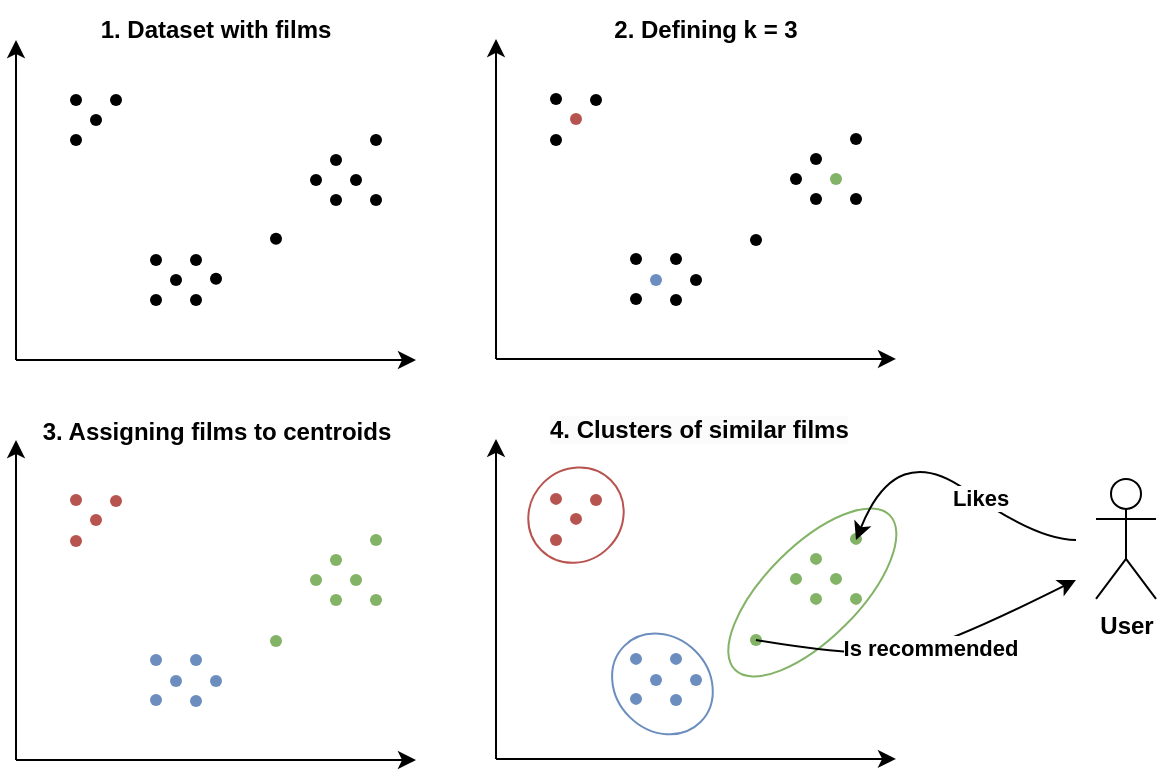 <mxfile scale="1" border="0" version="24.8.6">
  <diagram name="Página-1" id="wPoTjop9F4gzZ_P1RDRB">
    <mxGraphModel dx="2220" dy="801" grid="1" gridSize="10" guides="1" tooltips="1" connect="1" arrows="1" fold="1" page="1" pageScale="1" pageWidth="827" pageHeight="1169" math="0" shadow="0">
      <root>
        <mxCell id="0" />
        <mxCell id="1" parent="0" />
        <mxCell id="6KSFJQyAtl1nCRV1jVeP-30" value="" style="endArrow=classic;html=1;rounded=0;" parent="1" edge="1">
          <mxGeometry width="50" height="50" relative="1" as="geometry">
            <mxPoint y="180" as="sourcePoint" />
            <mxPoint x="200" y="180" as="targetPoint" />
          </mxGeometry>
        </mxCell>
        <mxCell id="6KSFJQyAtl1nCRV1jVeP-31" value="" style="endArrow=classic;html=1;rounded=0;" parent="1" edge="1">
          <mxGeometry width="50" height="50" relative="1" as="geometry">
            <mxPoint y="180" as="sourcePoint" />
            <mxPoint y="20" as="targetPoint" />
          </mxGeometry>
        </mxCell>
        <mxCell id="6KSFJQyAtl1nCRV1jVeP-32" value="" style="shape=waypoint;sketch=0;fillStyle=solid;size=6;pointerEvents=1;points=[];fillColor=none;resizable=0;rotatable=0;perimeter=centerPerimeter;snapToPoint=1;" parent="1" vertex="1">
          <mxGeometry x="30" y="50" width="20" height="20" as="geometry" />
        </mxCell>
        <mxCell id="6KSFJQyAtl1nCRV1jVeP-33" value="" style="shape=waypoint;sketch=0;fillStyle=solid;size=6;pointerEvents=1;points=[];fillColor=none;resizable=0;rotatable=0;perimeter=centerPerimeter;snapToPoint=1;" parent="1" vertex="1">
          <mxGeometry x="150" y="90" width="20" height="20" as="geometry" />
        </mxCell>
        <mxCell id="6KSFJQyAtl1nCRV1jVeP-34" value="" style="shape=waypoint;sketch=0;fillStyle=solid;size=6;pointerEvents=1;points=[];fillColor=none;resizable=0;rotatable=0;perimeter=centerPerimeter;snapToPoint=1;" parent="1" vertex="1">
          <mxGeometry x="70" y="130" width="20" height="20" as="geometry" />
        </mxCell>
        <mxCell id="6KSFJQyAtl1nCRV1jVeP-41" value="" style="shape=waypoint;sketch=0;fillStyle=solid;size=6;pointerEvents=1;points=[];fillColor=none;resizable=0;rotatable=0;perimeter=centerPerimeter;snapToPoint=1;" parent="1" vertex="1">
          <mxGeometry x="40" y="40" width="20" height="20" as="geometry" />
        </mxCell>
        <mxCell id="6KSFJQyAtl1nCRV1jVeP-42" value="" style="shape=waypoint;sketch=0;fillStyle=solid;size=6;pointerEvents=1;points=[];fillColor=none;resizable=0;rotatable=0;perimeter=centerPerimeter;snapToPoint=1;" parent="1" vertex="1">
          <mxGeometry x="20" y="40" width="20" height="20" as="geometry" />
        </mxCell>
        <mxCell id="6KSFJQyAtl1nCRV1jVeP-43" value="" style="shape=waypoint;sketch=0;fillStyle=solid;size=6;pointerEvents=1;points=[];fillColor=none;resizable=0;rotatable=0;perimeter=centerPerimeter;snapToPoint=1;" parent="1" vertex="1">
          <mxGeometry x="20" y="60" width="20" height="20" as="geometry" />
        </mxCell>
        <mxCell id="6KSFJQyAtl1nCRV1jVeP-44" value="" style="shape=waypoint;sketch=0;fillStyle=solid;size=6;pointerEvents=1;points=[];fillColor=none;resizable=0;rotatable=0;perimeter=centerPerimeter;snapToPoint=1;" parent="1" vertex="1">
          <mxGeometry x="80" y="120" width="20" height="20" as="geometry" />
        </mxCell>
        <mxCell id="6KSFJQyAtl1nCRV1jVeP-45" value="" style="shape=waypoint;sketch=0;fillStyle=solid;size=6;pointerEvents=1;points=[];fillColor=none;resizable=0;rotatable=0;perimeter=centerPerimeter;snapToPoint=1;" parent="1" vertex="1">
          <mxGeometry x="80" y="140" width="20" height="20" as="geometry" />
        </mxCell>
        <mxCell id="6KSFJQyAtl1nCRV1jVeP-46" value="" style="shape=waypoint;sketch=0;fillStyle=solid;size=6;pointerEvents=1;points=[];fillColor=none;resizable=0;rotatable=0;perimeter=centerPerimeter;snapToPoint=1;" parent="1" vertex="1">
          <mxGeometry x="60" y="120" width="20" height="20" as="geometry" />
        </mxCell>
        <mxCell id="6KSFJQyAtl1nCRV1jVeP-47" value="" style="shape=waypoint;sketch=0;fillStyle=solid;size=6;pointerEvents=1;points=[];fillColor=none;resizable=0;rotatable=0;perimeter=centerPerimeter;snapToPoint=1;" parent="1" vertex="1">
          <mxGeometry x="90" y="129.38" width="20" height="20" as="geometry" />
        </mxCell>
        <mxCell id="6KSFJQyAtl1nCRV1jVeP-48" value="" style="shape=waypoint;sketch=0;fillStyle=solid;size=6;pointerEvents=1;points=[];fillColor=none;resizable=0;rotatable=0;perimeter=centerPerimeter;snapToPoint=1;" parent="1" vertex="1">
          <mxGeometry x="60" y="140" width="20" height="20" as="geometry" />
        </mxCell>
        <mxCell id="6KSFJQyAtl1nCRV1jVeP-49" value="" style="shape=waypoint;sketch=0;fillStyle=solid;size=6;pointerEvents=1;points=[];fillColor=none;resizable=0;rotatable=0;perimeter=centerPerimeter;snapToPoint=1;" parent="1" vertex="1">
          <mxGeometry x="170" y="90" width="20" height="20" as="geometry" />
        </mxCell>
        <mxCell id="6KSFJQyAtl1nCRV1jVeP-50" value="" style="shape=waypoint;sketch=0;fillStyle=solid;size=6;pointerEvents=1;points=[];fillColor=none;resizable=0;rotatable=0;perimeter=centerPerimeter;snapToPoint=1;" parent="1" vertex="1">
          <mxGeometry x="150" y="70" width="20" height="20" as="geometry" />
        </mxCell>
        <mxCell id="6KSFJQyAtl1nCRV1jVeP-51" value="" style="shape=waypoint;sketch=0;fillStyle=solid;size=6;pointerEvents=1;points=[];fillColor=none;resizable=0;rotatable=0;perimeter=centerPerimeter;snapToPoint=1;" parent="1" vertex="1">
          <mxGeometry x="160" y="80" width="20" height="20" as="geometry" />
        </mxCell>
        <mxCell id="6KSFJQyAtl1nCRV1jVeP-52" value="" style="shape=waypoint;sketch=0;fillStyle=solid;size=6;pointerEvents=1;points=[];fillColor=none;resizable=0;rotatable=0;perimeter=centerPerimeter;snapToPoint=1;" parent="1" vertex="1">
          <mxGeometry x="140" y="80" width="20" height="20" as="geometry" />
        </mxCell>
        <mxCell id="6KSFJQyAtl1nCRV1jVeP-53" value="" style="shape=waypoint;sketch=0;fillStyle=solid;size=6;pointerEvents=1;points=[];fillColor=none;resizable=0;rotatable=0;perimeter=centerPerimeter;snapToPoint=1;" parent="1" vertex="1">
          <mxGeometry x="170" y="60" width="20" height="20" as="geometry" />
        </mxCell>
        <mxCell id="6KSFJQyAtl1nCRV1jVeP-54" value="" style="endArrow=classic;html=1;rounded=0;" parent="1" edge="1">
          <mxGeometry width="50" height="50" relative="1" as="geometry">
            <mxPoint x="240" y="179.47" as="sourcePoint" />
            <mxPoint x="440" y="179.47" as="targetPoint" />
          </mxGeometry>
        </mxCell>
        <mxCell id="6KSFJQyAtl1nCRV1jVeP-55" value="" style="endArrow=classic;html=1;rounded=0;" parent="1" edge="1">
          <mxGeometry width="50" height="50" relative="1" as="geometry">
            <mxPoint x="240" y="179.47" as="sourcePoint" />
            <mxPoint x="240" y="19.47" as="targetPoint" />
          </mxGeometry>
        </mxCell>
        <mxCell id="6KSFJQyAtl1nCRV1jVeP-56" value="" style="shape=waypoint;sketch=0;fillStyle=solid;size=6;pointerEvents=1;points=[];fillColor=#f8cecc;resizable=0;rotatable=0;perimeter=centerPerimeter;snapToPoint=1;strokeColor=#b85450;" parent="1" vertex="1">
          <mxGeometry x="270" y="49.47" width="20" height="20" as="geometry" />
        </mxCell>
        <mxCell id="6KSFJQyAtl1nCRV1jVeP-57" value="" style="shape=waypoint;sketch=0;fillStyle=solid;size=6;pointerEvents=1;points=[];fillColor=none;resizable=0;rotatable=0;perimeter=centerPerimeter;snapToPoint=1;" parent="1" vertex="1">
          <mxGeometry x="390" y="89.47" width="20" height="20" as="geometry" />
        </mxCell>
        <mxCell id="6KSFJQyAtl1nCRV1jVeP-58" value="" style="shape=waypoint;sketch=0;fillStyle=solid;size=6;pointerEvents=1;points=[];fillColor=#dae8fc;resizable=0;rotatable=0;perimeter=centerPerimeter;snapToPoint=1;strokeColor=#6c8ebf;" parent="1" vertex="1">
          <mxGeometry x="310" y="130" width="20" height="20" as="geometry" />
        </mxCell>
        <mxCell id="6KSFJQyAtl1nCRV1jVeP-59" value="" style="shape=waypoint;sketch=0;fillStyle=solid;size=6;pointerEvents=1;points=[];fillColor=none;resizable=0;rotatable=0;perimeter=centerPerimeter;snapToPoint=1;" parent="1" vertex="1">
          <mxGeometry x="280" y="40" width="20" height="20" as="geometry" />
        </mxCell>
        <mxCell id="6KSFJQyAtl1nCRV1jVeP-60" value="" style="shape=waypoint;sketch=0;fillStyle=solid;size=6;pointerEvents=1;points=[];fillColor=none;resizable=0;rotatable=0;perimeter=centerPerimeter;snapToPoint=1;" parent="1" vertex="1">
          <mxGeometry x="260" y="39.47" width="20" height="20" as="geometry" />
        </mxCell>
        <mxCell id="6KSFJQyAtl1nCRV1jVeP-61" value="" style="shape=waypoint;sketch=0;fillStyle=solid;size=6;pointerEvents=1;points=[];fillColor=none;resizable=0;rotatable=0;perimeter=centerPerimeter;snapToPoint=1;" parent="1" vertex="1">
          <mxGeometry x="260" y="60" width="20" height="20" as="geometry" />
        </mxCell>
        <mxCell id="6KSFJQyAtl1nCRV1jVeP-62" value="" style="shape=waypoint;sketch=0;fillStyle=solid;size=6;pointerEvents=1;points=[];fillColor=none;resizable=0;rotatable=0;perimeter=centerPerimeter;snapToPoint=1;" parent="1" vertex="1">
          <mxGeometry x="320" y="119.47" width="20" height="20" as="geometry" />
        </mxCell>
        <mxCell id="6KSFJQyAtl1nCRV1jVeP-63" value="" style="shape=waypoint;sketch=0;fillStyle=solid;size=6;pointerEvents=1;points=[];fillColor=none;resizable=0;rotatable=0;perimeter=centerPerimeter;snapToPoint=1;" parent="1" vertex="1">
          <mxGeometry x="320" y="140" width="20" height="20" as="geometry" />
        </mxCell>
        <mxCell id="6KSFJQyAtl1nCRV1jVeP-64" value="" style="shape=waypoint;sketch=0;fillStyle=solid;size=6;pointerEvents=1;points=[];fillColor=none;resizable=0;rotatable=0;perimeter=centerPerimeter;snapToPoint=1;" parent="1" vertex="1">
          <mxGeometry x="300" y="119.47" width="20" height="20" as="geometry" />
        </mxCell>
        <mxCell id="6KSFJQyAtl1nCRV1jVeP-65" value="" style="shape=waypoint;sketch=0;fillStyle=solid;size=6;pointerEvents=1;points=[];fillColor=none;resizable=0;rotatable=0;perimeter=centerPerimeter;snapToPoint=1;" parent="1" vertex="1">
          <mxGeometry x="330" y="130" width="20" height="20" as="geometry" />
        </mxCell>
        <mxCell id="6KSFJQyAtl1nCRV1jVeP-66" value="" style="shape=waypoint;sketch=0;fillStyle=solid;size=6;pointerEvents=1;points=[];fillColor=none;resizable=0;rotatable=0;perimeter=centerPerimeter;snapToPoint=1;" parent="1" vertex="1">
          <mxGeometry x="300" y="139.47" width="20" height="20" as="geometry" />
        </mxCell>
        <mxCell id="6KSFJQyAtl1nCRV1jVeP-67" value="" style="shape=waypoint;sketch=0;fillStyle=solid;size=6;pointerEvents=1;points=[];fillColor=none;resizable=0;rotatable=0;perimeter=centerPerimeter;snapToPoint=1;" parent="1" vertex="1">
          <mxGeometry x="410" y="89.47" width="20" height="20" as="geometry" />
        </mxCell>
        <mxCell id="6KSFJQyAtl1nCRV1jVeP-68" value="" style="shape=waypoint;sketch=0;fillStyle=solid;size=6;pointerEvents=1;points=[];fillColor=none;resizable=0;rotatable=0;perimeter=centerPerimeter;snapToPoint=1;" parent="1" vertex="1">
          <mxGeometry x="390" y="69.47" width="20" height="20" as="geometry" />
        </mxCell>
        <mxCell id="6KSFJQyAtl1nCRV1jVeP-69" value="" style="shape=waypoint;sketch=0;fillStyle=solid;size=6;pointerEvents=1;points=[];fillColor=#d5e8d4;resizable=0;rotatable=0;perimeter=centerPerimeter;snapToPoint=1;strokeColor=#82b366;" parent="1" vertex="1">
          <mxGeometry x="400" y="79.47" width="20" height="20" as="geometry" />
        </mxCell>
        <mxCell id="6KSFJQyAtl1nCRV1jVeP-70" value="" style="shape=waypoint;sketch=0;fillStyle=solid;size=6;pointerEvents=1;points=[];fillColor=none;resizable=0;rotatable=0;perimeter=centerPerimeter;snapToPoint=1;" parent="1" vertex="1">
          <mxGeometry x="380" y="79.47" width="20" height="20" as="geometry" />
        </mxCell>
        <mxCell id="6KSFJQyAtl1nCRV1jVeP-71" value="" style="shape=waypoint;sketch=0;fillStyle=solid;size=6;pointerEvents=1;points=[];fillColor=none;resizable=0;rotatable=0;perimeter=centerPerimeter;snapToPoint=1;" parent="1" vertex="1">
          <mxGeometry x="410" y="59.47" width="20" height="20" as="geometry" />
        </mxCell>
        <mxCell id="6KSFJQyAtl1nCRV1jVeP-72" value="" style="endArrow=classic;html=1;rounded=0;" parent="1" edge="1">
          <mxGeometry width="50" height="50" relative="1" as="geometry">
            <mxPoint y="380" as="sourcePoint" />
            <mxPoint x="200" y="380" as="targetPoint" />
          </mxGeometry>
        </mxCell>
        <mxCell id="6KSFJQyAtl1nCRV1jVeP-73" value="" style="endArrow=classic;html=1;rounded=0;" parent="1" edge="1">
          <mxGeometry width="50" height="50" relative="1" as="geometry">
            <mxPoint y="380" as="sourcePoint" />
            <mxPoint y="220" as="targetPoint" />
          </mxGeometry>
        </mxCell>
        <mxCell id="6KSFJQyAtl1nCRV1jVeP-74" value="" style="shape=waypoint;sketch=0;fillStyle=solid;size=6;pointerEvents=1;points=[];fillColor=#f8cecc;resizable=0;rotatable=0;perimeter=centerPerimeter;snapToPoint=1;strokeColor=#b85450;" parent="1" vertex="1">
          <mxGeometry x="30" y="250" width="20" height="20" as="geometry" />
        </mxCell>
        <mxCell id="6KSFJQyAtl1nCRV1jVeP-75" value="" style="shape=waypoint;sketch=0;fillStyle=solid;size=6;pointerEvents=1;points=[];fillColor=#d5e8d4;resizable=0;rotatable=0;perimeter=centerPerimeter;snapToPoint=1;strokeColor=#82b366;" parent="1" vertex="1">
          <mxGeometry x="150" y="290" width="20" height="20" as="geometry" />
        </mxCell>
        <mxCell id="6KSFJQyAtl1nCRV1jVeP-76" value="" style="shape=waypoint;sketch=0;fillStyle=solid;size=6;pointerEvents=1;points=[];fillColor=#dae8fc;resizable=0;rotatable=0;perimeter=centerPerimeter;snapToPoint=1;strokeColor=#6c8ebf;" parent="1" vertex="1">
          <mxGeometry x="70" y="330.53" width="20" height="20" as="geometry" />
        </mxCell>
        <mxCell id="6KSFJQyAtl1nCRV1jVeP-77" value="" style="shape=waypoint;sketch=0;fillStyle=solid;size=6;pointerEvents=1;points=[];fillColor=#f8cecc;resizable=0;rotatable=0;perimeter=centerPerimeter;snapToPoint=1;strokeColor=#b85450;" parent="1" vertex="1">
          <mxGeometry x="40" y="240.53" width="20" height="20" as="geometry" />
        </mxCell>
        <mxCell id="6KSFJQyAtl1nCRV1jVeP-78" value="" style="shape=waypoint;sketch=0;fillStyle=solid;size=6;pointerEvents=1;points=[];fillColor=#f8cecc;resizable=0;rotatable=0;perimeter=centerPerimeter;snapToPoint=1;strokeColor=#b85450;" parent="1" vertex="1">
          <mxGeometry x="20" y="240" width="20" height="20" as="geometry" />
        </mxCell>
        <mxCell id="6KSFJQyAtl1nCRV1jVeP-79" value="" style="shape=waypoint;sketch=0;fillStyle=solid;size=6;pointerEvents=1;points=[];fillColor=#f8cecc;resizable=0;rotatable=0;perimeter=centerPerimeter;snapToPoint=1;strokeColor=#b85450;" parent="1" vertex="1">
          <mxGeometry x="20" y="260.53" width="20" height="20" as="geometry" />
        </mxCell>
        <mxCell id="6KSFJQyAtl1nCRV1jVeP-80" value="" style="shape=waypoint;sketch=0;fillStyle=solid;size=6;pointerEvents=1;points=[];fillColor=#dae8fc;resizable=0;rotatable=0;perimeter=centerPerimeter;snapToPoint=1;strokeColor=#6c8ebf;" parent="1" vertex="1">
          <mxGeometry x="80" y="320" width="20" height="20" as="geometry" />
        </mxCell>
        <mxCell id="6KSFJQyAtl1nCRV1jVeP-81" value="" style="shape=waypoint;sketch=0;fillStyle=solid;size=6;pointerEvents=1;points=[];fillColor=#dae8fc;resizable=0;rotatable=0;perimeter=centerPerimeter;snapToPoint=1;strokeColor=#6c8ebf;" parent="1" vertex="1">
          <mxGeometry x="80" y="340.53" width="20" height="20" as="geometry" />
        </mxCell>
        <mxCell id="6KSFJQyAtl1nCRV1jVeP-82" value="" style="shape=waypoint;sketch=0;fillStyle=solid;size=6;pointerEvents=1;points=[];fillColor=#dae8fc;resizable=0;rotatable=0;perimeter=centerPerimeter;snapToPoint=1;strokeColor=#6c8ebf;" parent="1" vertex="1">
          <mxGeometry x="60" y="320" width="20" height="20" as="geometry" />
        </mxCell>
        <mxCell id="6KSFJQyAtl1nCRV1jVeP-83" value="" style="shape=waypoint;sketch=0;fillStyle=solid;size=6;pointerEvents=1;points=[];fillColor=#dae8fc;resizable=0;rotatable=0;perimeter=centerPerimeter;snapToPoint=1;strokeColor=#6c8ebf;" parent="1" vertex="1">
          <mxGeometry x="90" y="330.53" width="20" height="20" as="geometry" />
        </mxCell>
        <mxCell id="6KSFJQyAtl1nCRV1jVeP-84" value="" style="shape=waypoint;sketch=0;fillStyle=solid;size=6;pointerEvents=1;points=[];fillColor=#dae8fc;resizable=0;rotatable=0;perimeter=centerPerimeter;snapToPoint=1;strokeColor=#6c8ebf;" parent="1" vertex="1">
          <mxGeometry x="60" y="340" width="20" height="20" as="geometry" />
        </mxCell>
        <mxCell id="6KSFJQyAtl1nCRV1jVeP-85" value="" style="shape=waypoint;sketch=0;fillStyle=solid;size=6;pointerEvents=1;points=[];fillColor=#d5e8d4;resizable=0;rotatable=0;perimeter=centerPerimeter;snapToPoint=1;strokeColor=#82b366;" parent="1" vertex="1">
          <mxGeometry x="170" y="290" width="20" height="20" as="geometry" />
        </mxCell>
        <mxCell id="6KSFJQyAtl1nCRV1jVeP-86" value="" style="shape=waypoint;sketch=0;fillStyle=solid;size=6;pointerEvents=1;points=[];fillColor=#d5e8d4;resizable=0;rotatable=0;perimeter=centerPerimeter;snapToPoint=1;strokeColor=#82b366;" parent="1" vertex="1">
          <mxGeometry x="150" y="270" width="20" height="20" as="geometry" />
        </mxCell>
        <mxCell id="6KSFJQyAtl1nCRV1jVeP-87" value="" style="shape=waypoint;sketch=0;fillStyle=solid;size=6;pointerEvents=1;points=[];fillColor=#d5e8d4;resizable=0;rotatable=0;perimeter=centerPerimeter;snapToPoint=1;strokeColor=#82b366;" parent="1" vertex="1">
          <mxGeometry x="160" y="280" width="20" height="20" as="geometry" />
        </mxCell>
        <mxCell id="6KSFJQyAtl1nCRV1jVeP-88" value="" style="shape=waypoint;sketch=0;fillStyle=solid;size=6;pointerEvents=1;points=[];fillColor=#d5e8d4;resizable=0;rotatable=0;perimeter=centerPerimeter;snapToPoint=1;strokeColor=#82b366;" parent="1" vertex="1">
          <mxGeometry x="140" y="280" width="20" height="20" as="geometry" />
        </mxCell>
        <mxCell id="6KSFJQyAtl1nCRV1jVeP-89" value="" style="shape=waypoint;sketch=0;fillStyle=solid;size=6;pointerEvents=1;points=[];fillColor=#d5e8d4;resizable=0;rotatable=0;perimeter=centerPerimeter;snapToPoint=1;strokeColor=#82b366;" parent="1" vertex="1">
          <mxGeometry x="170" y="260" width="20" height="20" as="geometry" />
        </mxCell>
        <mxCell id="6KSFJQyAtl1nCRV1jVeP-90" value="" style="shape=waypoint;sketch=0;fillStyle=solid;size=6;pointerEvents=1;points=[];fillColor=none;resizable=0;rotatable=0;perimeter=centerPerimeter;snapToPoint=1;" parent="1" vertex="1">
          <mxGeometry x="120" y="109.38" width="20" height="20" as="geometry" />
        </mxCell>
        <mxCell id="6KSFJQyAtl1nCRV1jVeP-91" value="" style="shape=waypoint;sketch=0;fillStyle=solid;size=6;pointerEvents=1;points=[];fillColor=none;resizable=0;rotatable=0;perimeter=centerPerimeter;snapToPoint=1;" parent="1" vertex="1">
          <mxGeometry x="360" y="110" width="20" height="20" as="geometry" />
        </mxCell>
        <mxCell id="6KSFJQyAtl1nCRV1jVeP-92" value="" style="shape=waypoint;sketch=0;fillStyle=solid;size=6;pointerEvents=1;points=[];fillColor=#d5e8d4;resizable=0;rotatable=0;perimeter=centerPerimeter;snapToPoint=1;strokeColor=#82b366;" parent="1" vertex="1">
          <mxGeometry x="120" y="310.53" width="20" height="20" as="geometry" />
        </mxCell>
        <mxCell id="6KSFJQyAtl1nCRV1jVeP-93" value="" style="endArrow=classic;html=1;rounded=0;" parent="1" edge="1">
          <mxGeometry width="50" height="50" relative="1" as="geometry">
            <mxPoint x="240" y="379.44" as="sourcePoint" />
            <mxPoint x="440" y="379.44" as="targetPoint" />
          </mxGeometry>
        </mxCell>
        <mxCell id="6KSFJQyAtl1nCRV1jVeP-94" value="" style="endArrow=classic;html=1;rounded=0;" parent="1" edge="1">
          <mxGeometry width="50" height="50" relative="1" as="geometry">
            <mxPoint x="240" y="379.44" as="sourcePoint" />
            <mxPoint x="240" y="219.44" as="targetPoint" />
          </mxGeometry>
        </mxCell>
        <mxCell id="6KSFJQyAtl1nCRV1jVeP-95" value="" style="shape=waypoint;sketch=0;fillStyle=solid;size=6;pointerEvents=1;points=[];fillColor=#f8cecc;resizable=0;rotatable=0;perimeter=centerPerimeter;snapToPoint=1;strokeColor=#b85450;" parent="1" vertex="1">
          <mxGeometry x="270" y="249.44" width="20" height="20" as="geometry" />
        </mxCell>
        <mxCell id="6KSFJQyAtl1nCRV1jVeP-96" value="" style="shape=waypoint;sketch=0;fillStyle=solid;size=6;pointerEvents=1;points=[];fillColor=#d5e8d4;resizable=0;rotatable=0;perimeter=centerPerimeter;snapToPoint=1;strokeColor=#82b366;" parent="1" vertex="1">
          <mxGeometry x="390" y="289.44" width="20" height="20" as="geometry" />
        </mxCell>
        <mxCell id="6KSFJQyAtl1nCRV1jVeP-97" value="" style="shape=waypoint;sketch=0;fillStyle=solid;size=6;pointerEvents=1;points=[];fillColor=#dae8fc;resizable=0;rotatable=0;perimeter=centerPerimeter;snapToPoint=1;strokeColor=#6c8ebf;" parent="1" vertex="1">
          <mxGeometry x="310" y="329.97" width="20" height="20" as="geometry" />
        </mxCell>
        <mxCell id="6KSFJQyAtl1nCRV1jVeP-98" value="" style="shape=waypoint;sketch=0;fillStyle=solid;size=6;pointerEvents=1;points=[];fillColor=#f8cecc;resizable=0;rotatable=0;perimeter=centerPerimeter;snapToPoint=1;strokeColor=#b85450;" parent="1" vertex="1">
          <mxGeometry x="280" y="239.97" width="20" height="20" as="geometry" />
        </mxCell>
        <mxCell id="6KSFJQyAtl1nCRV1jVeP-99" value="" style="shape=waypoint;sketch=0;fillStyle=solid;size=6;pointerEvents=1;points=[];fillColor=#f8cecc;resizable=0;rotatable=0;perimeter=centerPerimeter;snapToPoint=1;strokeColor=#b85450;" parent="1" vertex="1">
          <mxGeometry x="260" y="239.44" width="20" height="20" as="geometry" />
        </mxCell>
        <mxCell id="6KSFJQyAtl1nCRV1jVeP-100" value="" style="shape=waypoint;sketch=0;fillStyle=solid;size=6;pointerEvents=1;points=[];fillColor=#f8cecc;resizable=0;rotatable=0;perimeter=centerPerimeter;snapToPoint=1;strokeColor=#b85450;" parent="1" vertex="1">
          <mxGeometry x="260" y="259.97" width="20" height="20" as="geometry" />
        </mxCell>
        <mxCell id="6KSFJQyAtl1nCRV1jVeP-101" value="" style="shape=waypoint;sketch=0;fillStyle=solid;size=6;pointerEvents=1;points=[];fillColor=#dae8fc;resizable=0;rotatable=0;perimeter=centerPerimeter;snapToPoint=1;strokeColor=#6c8ebf;" parent="1" vertex="1">
          <mxGeometry x="320" y="319.44" width="20" height="20" as="geometry" />
        </mxCell>
        <mxCell id="6KSFJQyAtl1nCRV1jVeP-102" value="" style="shape=waypoint;sketch=0;fillStyle=solid;size=6;pointerEvents=1;points=[];fillColor=#dae8fc;resizable=0;rotatable=0;perimeter=centerPerimeter;snapToPoint=1;strokeColor=#6c8ebf;" parent="1" vertex="1">
          <mxGeometry x="320" y="339.97" width="20" height="20" as="geometry" />
        </mxCell>
        <mxCell id="6KSFJQyAtl1nCRV1jVeP-103" value="" style="shape=waypoint;sketch=0;fillStyle=solid;size=6;pointerEvents=1;points=[];fillColor=#dae8fc;resizable=0;rotatable=0;perimeter=centerPerimeter;snapToPoint=1;strokeColor=#6c8ebf;" parent="1" vertex="1">
          <mxGeometry x="300" y="319.44" width="20" height="20" as="geometry" />
        </mxCell>
        <mxCell id="6KSFJQyAtl1nCRV1jVeP-104" value="" style="shape=waypoint;sketch=0;fillStyle=solid;size=6;pointerEvents=1;points=[];fillColor=#dae8fc;resizable=0;rotatable=0;perimeter=centerPerimeter;snapToPoint=1;strokeColor=#6c8ebf;" parent="1" vertex="1">
          <mxGeometry x="330" y="329.97" width="20" height="20" as="geometry" />
        </mxCell>
        <mxCell id="6KSFJQyAtl1nCRV1jVeP-105" value="" style="shape=waypoint;sketch=0;fillStyle=solid;size=6;pointerEvents=1;points=[];fillColor=#dae8fc;resizable=0;rotatable=0;perimeter=centerPerimeter;snapToPoint=1;strokeColor=#6c8ebf;" parent="1" vertex="1">
          <mxGeometry x="300" y="339.44" width="20" height="20" as="geometry" />
        </mxCell>
        <mxCell id="6KSFJQyAtl1nCRV1jVeP-106" value="" style="shape=waypoint;sketch=0;fillStyle=solid;size=6;pointerEvents=1;points=[];fillColor=#d5e8d4;resizable=0;rotatable=0;perimeter=centerPerimeter;snapToPoint=1;strokeColor=#82b366;" parent="1" vertex="1">
          <mxGeometry x="410" y="289.44" width="20" height="20" as="geometry" />
        </mxCell>
        <mxCell id="6KSFJQyAtl1nCRV1jVeP-107" value="" style="shape=waypoint;sketch=0;fillStyle=solid;size=6;pointerEvents=1;points=[];fillColor=#d5e8d4;resizable=0;rotatable=0;perimeter=centerPerimeter;snapToPoint=1;strokeColor=#82b366;" parent="1" vertex="1">
          <mxGeometry x="390" y="269.44" width="20" height="20" as="geometry" />
        </mxCell>
        <mxCell id="6KSFJQyAtl1nCRV1jVeP-108" value="" style="shape=waypoint;sketch=0;fillStyle=solid;size=6;pointerEvents=1;points=[];fillColor=#d5e8d4;resizable=0;rotatable=0;perimeter=centerPerimeter;snapToPoint=1;strokeColor=#82b366;" parent="1" vertex="1">
          <mxGeometry x="400" y="279.44" width="20" height="20" as="geometry" />
        </mxCell>
        <mxCell id="6KSFJQyAtl1nCRV1jVeP-109" value="" style="shape=waypoint;sketch=0;fillStyle=solid;size=6;pointerEvents=1;points=[];fillColor=#d5e8d4;resizable=0;rotatable=0;perimeter=centerPerimeter;snapToPoint=1;strokeColor=#82b366;" parent="1" vertex="1">
          <mxGeometry x="380" y="279.44" width="20" height="20" as="geometry" />
        </mxCell>
        <mxCell id="6KSFJQyAtl1nCRV1jVeP-110" value="" style="shape=waypoint;sketch=0;fillStyle=solid;size=6;pointerEvents=1;points=[];fillColor=#d5e8d4;resizable=0;rotatable=0;perimeter=centerPerimeter;snapToPoint=1;strokeColor=#82b366;" parent="1" vertex="1">
          <mxGeometry x="410" y="259.44" width="20" height="20" as="geometry" />
        </mxCell>
        <mxCell id="6KSFJQyAtl1nCRV1jVeP-111" value="" style="shape=waypoint;sketch=0;fillStyle=solid;size=6;pointerEvents=1;points=[];fillColor=#d5e8d4;resizable=0;rotatable=0;perimeter=centerPerimeter;snapToPoint=1;strokeColor=#82b366;" parent="1" vertex="1">
          <mxGeometry x="360" y="309.97" width="20" height="20" as="geometry" />
        </mxCell>
        <mxCell id="6KSFJQyAtl1nCRV1jVeP-113" value="" style="ellipse;whiteSpace=wrap;html=1;rotation=-45;fillColor=none;strokeColor=#82b366;" parent="1" vertex="1">
          <mxGeometry x="343.48" y="272.97" width="109.37" height="46.5" as="geometry" />
        </mxCell>
        <mxCell id="6KSFJQyAtl1nCRV1jVeP-152" value="" style="ellipse;whiteSpace=wrap;html=1;rotation=-45;fillColor=none;strokeColor=#6c8ebf;" parent="1" vertex="1">
          <mxGeometry x="299.95" y="315.05" width="46.54" height="53.87" as="geometry" />
        </mxCell>
        <mxCell id="6KSFJQyAtl1nCRV1jVeP-153" value="" style="ellipse;whiteSpace=wrap;html=1;rotation=-45;fillColor=none;strokeColor=#b85450;" parent="1" vertex="1">
          <mxGeometry x="255.31" y="234.56" width="49.37" height="45.97" as="geometry" />
        </mxCell>
        <mxCell id="6KSFJQyAtl1nCRV1jVeP-154" value="&lt;b&gt;1. Dataset with films&lt;/b&gt;" style="text;html=1;align=center;verticalAlign=middle;whiteSpace=wrap;rounded=0;" parent="1" vertex="1">
          <mxGeometry x="35" width="130" height="30" as="geometry" />
        </mxCell>
        <mxCell id="6KSFJQyAtl1nCRV1jVeP-155" value="&lt;b&gt;2. Defining k = 3&lt;/b&gt;" style="text;html=1;align=center;verticalAlign=middle;whiteSpace=wrap;rounded=0;" parent="1" vertex="1">
          <mxGeometry x="280" width="130" height="30" as="geometry" />
        </mxCell>
        <mxCell id="6KSFJQyAtl1nCRV1jVeP-156" value="&lt;b&gt;3. Assigning films to centroids&lt;/b&gt;" style="text;html=1;align=center;verticalAlign=middle;whiteSpace=wrap;rounded=0;" parent="1" vertex="1">
          <mxGeometry x="7.5" y="200.53" width="185" height="30" as="geometry" />
        </mxCell>
        <mxCell id="6KSFJQyAtl1nCRV1jVeP-157" value="&lt;b style=&quot;forced-color-adjust: none; color: rgb(0, 0, 0); font-family: Helvetica; font-size: 12px; font-style: normal; font-variant-ligatures: normal; font-variant-caps: normal; letter-spacing: normal; orphans: 2; text-align: center; text-indent: 0px; text-transform: none; widows: 2; word-spacing: 0px; -webkit-text-stroke-width: 0px; white-space: normal; background-color: rgb(251, 251, 251); text-decoration-thickness: initial; text-decoration-style: initial; text-decoration-color: initial;&quot;&gt;4. Clusters of similar films&lt;/b&gt;" style="text;whiteSpace=wrap;html=1;" parent="1" vertex="1">
          <mxGeometry x="265" y="200.53" width="160" height="19.47" as="geometry" />
        </mxCell>
        <mxCell id="6KSFJQyAtl1nCRV1jVeP-158" value="&lt;b&gt;User&lt;/b&gt;" style="shape=umlActor;verticalLabelPosition=bottom;verticalAlign=top;html=1;outlineConnect=0;" parent="1" vertex="1">
          <mxGeometry x="540" y="239.44" width="30" height="60" as="geometry" />
        </mxCell>
        <mxCell id="6KSFJQyAtl1nCRV1jVeP-163" value="" style="curved=1;endArrow=classic;html=1;rounded=0;" parent="1" edge="1">
          <mxGeometry width="50" height="50" relative="1" as="geometry">
            <mxPoint x="530" y="270" as="sourcePoint" />
            <mxPoint x="420" y="270" as="targetPoint" />
            <Array as="points">
              <mxPoint x="510" y="270" />
              <mxPoint x="440" y="220" />
            </Array>
          </mxGeometry>
        </mxCell>
        <mxCell id="6KSFJQyAtl1nCRV1jVeP-167" value="&lt;b&gt;Likes&lt;/b&gt;" style="edgeLabel;html=1;align=center;verticalAlign=middle;resizable=0;points=[];" parent="6KSFJQyAtl1nCRV1jVeP-163" vertex="1" connectable="0">
          <mxGeometry x="-0.313" y="-1" relative="1" as="geometry">
            <mxPoint as="offset" />
          </mxGeometry>
        </mxCell>
        <mxCell id="6KSFJQyAtl1nCRV1jVeP-164" value="" style="curved=1;endArrow=classic;html=1;rounded=0;exitX=0.164;exitY=0.433;exitDx=0;exitDy=0;exitPerimeter=0;" parent="1" source="6KSFJQyAtl1nCRV1jVeP-113" edge="1">
          <mxGeometry width="50" height="50" relative="1" as="geometry">
            <mxPoint x="430" y="360" as="sourcePoint" />
            <mxPoint x="530" y="290" as="targetPoint" />
            <Array as="points">
              <mxPoint x="430" y="330" />
              <mxPoint x="470" y="320" />
            </Array>
          </mxGeometry>
        </mxCell>
        <mxCell id="6KSFJQyAtl1nCRV1jVeP-166" value="&lt;b&gt;Is recommended&lt;/b&gt;" style="edgeLabel;html=1;align=center;verticalAlign=middle;resizable=0;points=[];" parent="6KSFJQyAtl1nCRV1jVeP-164" vertex="1" connectable="0">
          <mxGeometry x="0.041" relative="1" as="geometry">
            <mxPoint as="offset" />
          </mxGeometry>
        </mxCell>
      </root>
    </mxGraphModel>
  </diagram>
</mxfile>
